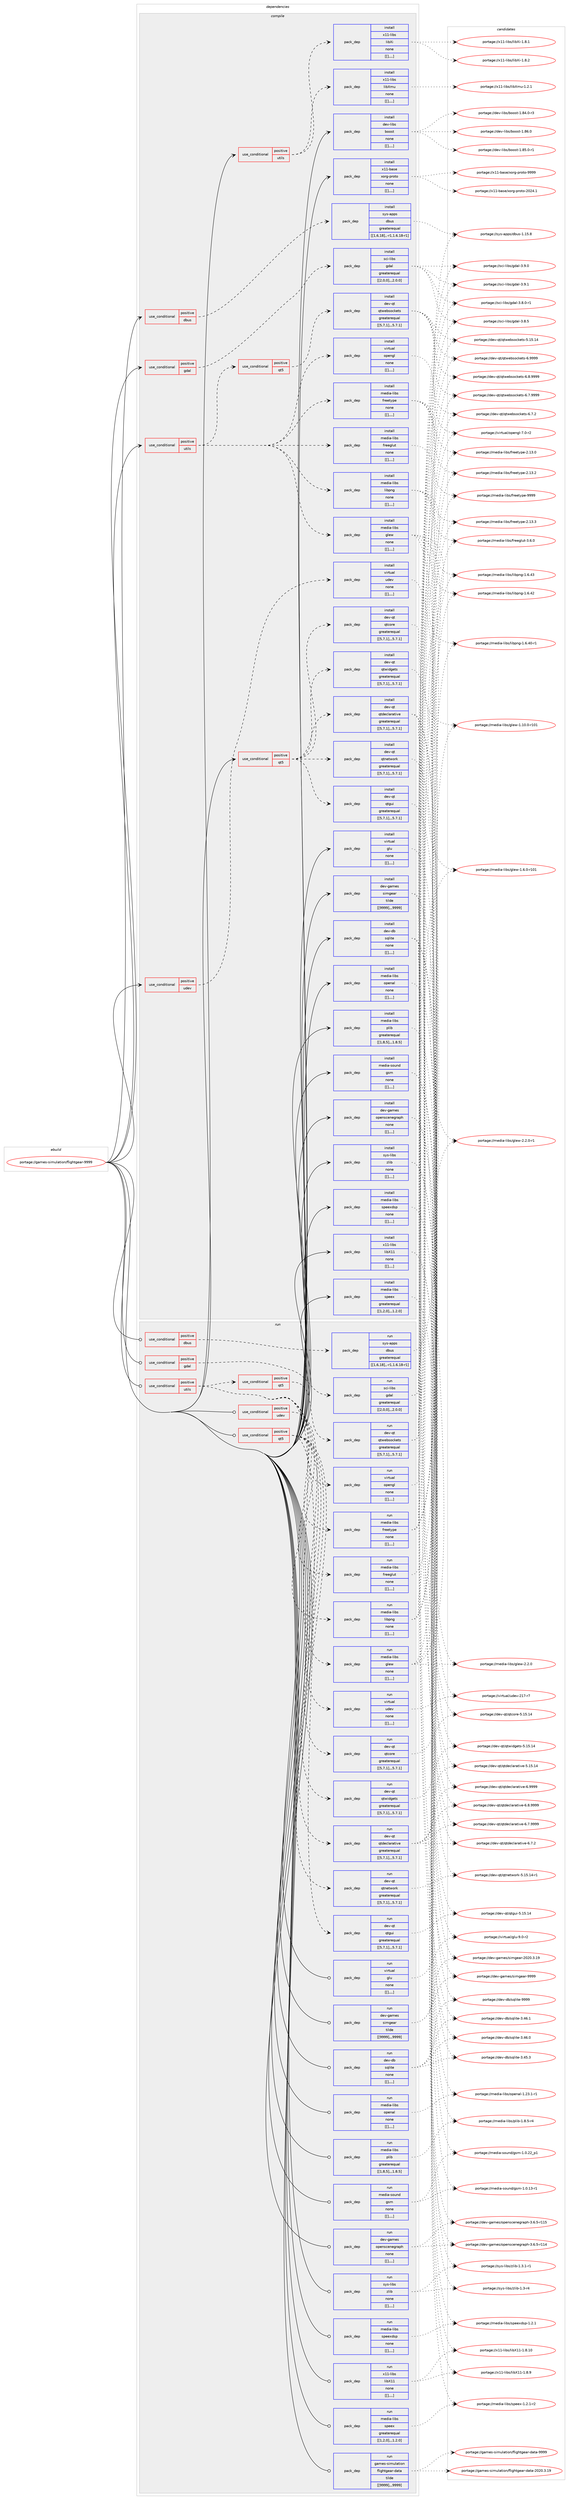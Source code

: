 digraph prolog {

# *************
# Graph options
# *************

newrank=true;
concentrate=true;
compound=true;
graph [rankdir=LR,fontname=Helvetica,fontsize=10,ranksep=1.5];#, ranksep=2.5, nodesep=0.2];
edge  [arrowhead=vee];
node  [fontname=Helvetica,fontsize=10];

# **********
# The ebuild
# **********

subgraph cluster_leftcol {
color=gray;
label=<<i>ebuild</i>>;
id [label="portage://games-simulation/flightgear-9999", color=red, width=4, href="../games-simulation/flightgear-9999.svg"];
}

# ****************
# The dependencies
# ****************

subgraph cluster_midcol {
color=gray;
label=<<i>dependencies</i>>;
subgraph cluster_compile {
fillcolor="#eeeeee";
style=filled;
label=<<i>compile</i>>;
subgraph cond66424 {
dependency237206 [label=<<TABLE BORDER="0" CELLBORDER="1" CELLSPACING="0" CELLPADDING="4"><TR><TD ROWSPAN="3" CELLPADDING="10">use_conditional</TD></TR><TR><TD>positive</TD></TR><TR><TD>dbus</TD></TR></TABLE>>, shape=none, color=red];
subgraph pack169279 {
dependency237207 [label=<<TABLE BORDER="0" CELLBORDER="1" CELLSPACING="0" CELLPADDING="4" WIDTH="220"><TR><TD ROWSPAN="6" CELLPADDING="30">pack_dep</TD></TR><TR><TD WIDTH="110">install</TD></TR><TR><TD>sys-apps</TD></TR><TR><TD>dbus</TD></TR><TR><TD>greaterequal</TD></TR><TR><TD>[[1,6,18],,-r1,1.6.18-r1]</TD></TR></TABLE>>, shape=none, color=blue];
}
dependency237206:e -> dependency237207:w [weight=20,style="dashed",arrowhead="vee"];
}
id:e -> dependency237206:w [weight=20,style="solid",arrowhead="vee"];
subgraph cond66425 {
dependency237208 [label=<<TABLE BORDER="0" CELLBORDER="1" CELLSPACING="0" CELLPADDING="4"><TR><TD ROWSPAN="3" CELLPADDING="10">use_conditional</TD></TR><TR><TD>positive</TD></TR><TR><TD>gdal</TD></TR></TABLE>>, shape=none, color=red];
subgraph pack169280 {
dependency237209 [label=<<TABLE BORDER="0" CELLBORDER="1" CELLSPACING="0" CELLPADDING="4" WIDTH="220"><TR><TD ROWSPAN="6" CELLPADDING="30">pack_dep</TD></TR><TR><TD WIDTH="110">install</TD></TR><TR><TD>sci-libs</TD></TR><TR><TD>gdal</TD></TR><TR><TD>greaterequal</TD></TR><TR><TD>[[2,0,0],,,2.0.0]</TD></TR></TABLE>>, shape=none, color=blue];
}
dependency237208:e -> dependency237209:w [weight=20,style="dashed",arrowhead="vee"];
}
id:e -> dependency237208:w [weight=20,style="solid",arrowhead="vee"];
subgraph cond66426 {
dependency237210 [label=<<TABLE BORDER="0" CELLBORDER="1" CELLSPACING="0" CELLPADDING="4"><TR><TD ROWSPAN="3" CELLPADDING="10">use_conditional</TD></TR><TR><TD>positive</TD></TR><TR><TD>qt5</TD></TR></TABLE>>, shape=none, color=red];
subgraph pack169281 {
dependency237211 [label=<<TABLE BORDER="0" CELLBORDER="1" CELLSPACING="0" CELLPADDING="4" WIDTH="220"><TR><TD ROWSPAN="6" CELLPADDING="30">pack_dep</TD></TR><TR><TD WIDTH="110">install</TD></TR><TR><TD>dev-qt</TD></TR><TR><TD>qtcore</TD></TR><TR><TD>greaterequal</TD></TR><TR><TD>[[5,7,1],,,5.7.1]</TD></TR></TABLE>>, shape=none, color=blue];
}
dependency237210:e -> dependency237211:w [weight=20,style="dashed",arrowhead="vee"];
subgraph pack169282 {
dependency237212 [label=<<TABLE BORDER="0" CELLBORDER="1" CELLSPACING="0" CELLPADDING="4" WIDTH="220"><TR><TD ROWSPAN="6" CELLPADDING="30">pack_dep</TD></TR><TR><TD WIDTH="110">install</TD></TR><TR><TD>dev-qt</TD></TR><TR><TD>qtdeclarative</TD></TR><TR><TD>greaterequal</TD></TR><TR><TD>[[5,7,1],,,5.7.1]</TD></TR></TABLE>>, shape=none, color=blue];
}
dependency237210:e -> dependency237212:w [weight=20,style="dashed",arrowhead="vee"];
subgraph pack169283 {
dependency237213 [label=<<TABLE BORDER="0" CELLBORDER="1" CELLSPACING="0" CELLPADDING="4" WIDTH="220"><TR><TD ROWSPAN="6" CELLPADDING="30">pack_dep</TD></TR><TR><TD WIDTH="110">install</TD></TR><TR><TD>dev-qt</TD></TR><TR><TD>qtgui</TD></TR><TR><TD>greaterequal</TD></TR><TR><TD>[[5,7,1],,,5.7.1]</TD></TR></TABLE>>, shape=none, color=blue];
}
dependency237210:e -> dependency237213:w [weight=20,style="dashed",arrowhead="vee"];
subgraph pack169284 {
dependency237214 [label=<<TABLE BORDER="0" CELLBORDER="1" CELLSPACING="0" CELLPADDING="4" WIDTH="220"><TR><TD ROWSPAN="6" CELLPADDING="30">pack_dep</TD></TR><TR><TD WIDTH="110">install</TD></TR><TR><TD>dev-qt</TD></TR><TR><TD>qtnetwork</TD></TR><TR><TD>greaterequal</TD></TR><TR><TD>[[5,7,1],,,5.7.1]</TD></TR></TABLE>>, shape=none, color=blue];
}
dependency237210:e -> dependency237214:w [weight=20,style="dashed",arrowhead="vee"];
subgraph pack169285 {
dependency237215 [label=<<TABLE BORDER="0" CELLBORDER="1" CELLSPACING="0" CELLPADDING="4" WIDTH="220"><TR><TD ROWSPAN="6" CELLPADDING="30">pack_dep</TD></TR><TR><TD WIDTH="110">install</TD></TR><TR><TD>dev-qt</TD></TR><TR><TD>qtwidgets</TD></TR><TR><TD>greaterequal</TD></TR><TR><TD>[[5,7,1],,,5.7.1]</TD></TR></TABLE>>, shape=none, color=blue];
}
dependency237210:e -> dependency237215:w [weight=20,style="dashed",arrowhead="vee"];
}
id:e -> dependency237210:w [weight=20,style="solid",arrowhead="vee"];
subgraph cond66427 {
dependency237216 [label=<<TABLE BORDER="0" CELLBORDER="1" CELLSPACING="0" CELLPADDING="4"><TR><TD ROWSPAN="3" CELLPADDING="10">use_conditional</TD></TR><TR><TD>positive</TD></TR><TR><TD>udev</TD></TR></TABLE>>, shape=none, color=red];
subgraph pack169286 {
dependency237217 [label=<<TABLE BORDER="0" CELLBORDER="1" CELLSPACING="0" CELLPADDING="4" WIDTH="220"><TR><TD ROWSPAN="6" CELLPADDING="30">pack_dep</TD></TR><TR><TD WIDTH="110">install</TD></TR><TR><TD>virtual</TD></TR><TR><TD>udev</TD></TR><TR><TD>none</TD></TR><TR><TD>[[],,,,]</TD></TR></TABLE>>, shape=none, color=blue];
}
dependency237216:e -> dependency237217:w [weight=20,style="dashed",arrowhead="vee"];
}
id:e -> dependency237216:w [weight=20,style="solid",arrowhead="vee"];
subgraph cond66428 {
dependency237218 [label=<<TABLE BORDER="0" CELLBORDER="1" CELLSPACING="0" CELLPADDING="4"><TR><TD ROWSPAN="3" CELLPADDING="10">use_conditional</TD></TR><TR><TD>positive</TD></TR><TR><TD>utils</TD></TR></TABLE>>, shape=none, color=red];
subgraph pack169287 {
dependency237219 [label=<<TABLE BORDER="0" CELLBORDER="1" CELLSPACING="0" CELLPADDING="4" WIDTH="220"><TR><TD ROWSPAN="6" CELLPADDING="30">pack_dep</TD></TR><TR><TD WIDTH="110">install</TD></TR><TR><TD>media-libs</TD></TR><TR><TD>freeglut</TD></TR><TR><TD>none</TD></TR><TR><TD>[[],,,,]</TD></TR></TABLE>>, shape=none, color=blue];
}
dependency237218:e -> dependency237219:w [weight=20,style="dashed",arrowhead="vee"];
subgraph pack169288 {
dependency237220 [label=<<TABLE BORDER="0" CELLBORDER="1" CELLSPACING="0" CELLPADDING="4" WIDTH="220"><TR><TD ROWSPAN="6" CELLPADDING="30">pack_dep</TD></TR><TR><TD WIDTH="110">install</TD></TR><TR><TD>media-libs</TD></TR><TR><TD>freetype</TD></TR><TR><TD>none</TD></TR><TR><TD>[[],,,,]</TD></TR></TABLE>>, shape=none, color=blue];
}
dependency237218:e -> dependency237220:w [weight=20,style="dashed",arrowhead="vee"];
subgraph pack169289 {
dependency237221 [label=<<TABLE BORDER="0" CELLBORDER="1" CELLSPACING="0" CELLPADDING="4" WIDTH="220"><TR><TD ROWSPAN="6" CELLPADDING="30">pack_dep</TD></TR><TR><TD WIDTH="110">install</TD></TR><TR><TD>media-libs</TD></TR><TR><TD>glew</TD></TR><TR><TD>none</TD></TR><TR><TD>[[],,,,]</TD></TR></TABLE>>, shape=none, color=blue];
}
dependency237218:e -> dependency237221:w [weight=20,style="dashed",arrowhead="vee"];
subgraph pack169290 {
dependency237222 [label=<<TABLE BORDER="0" CELLBORDER="1" CELLSPACING="0" CELLPADDING="4" WIDTH="220"><TR><TD ROWSPAN="6" CELLPADDING="30">pack_dep</TD></TR><TR><TD WIDTH="110">install</TD></TR><TR><TD>media-libs</TD></TR><TR><TD>libpng</TD></TR><TR><TD>none</TD></TR><TR><TD>[[],,,,]</TD></TR></TABLE>>, shape=none, color=blue];
}
dependency237218:e -> dependency237222:w [weight=20,style="dashed",arrowhead="vee"];
subgraph pack169291 {
dependency237223 [label=<<TABLE BORDER="0" CELLBORDER="1" CELLSPACING="0" CELLPADDING="4" WIDTH="220"><TR><TD ROWSPAN="6" CELLPADDING="30">pack_dep</TD></TR><TR><TD WIDTH="110">install</TD></TR><TR><TD>virtual</TD></TR><TR><TD>opengl</TD></TR><TR><TD>none</TD></TR><TR><TD>[[],,,,]</TD></TR></TABLE>>, shape=none, color=blue];
}
dependency237218:e -> dependency237223:w [weight=20,style="dashed",arrowhead="vee"];
subgraph cond66429 {
dependency237224 [label=<<TABLE BORDER="0" CELLBORDER="1" CELLSPACING="0" CELLPADDING="4"><TR><TD ROWSPAN="3" CELLPADDING="10">use_conditional</TD></TR><TR><TD>positive</TD></TR><TR><TD>qt5</TD></TR></TABLE>>, shape=none, color=red];
subgraph pack169292 {
dependency237225 [label=<<TABLE BORDER="0" CELLBORDER="1" CELLSPACING="0" CELLPADDING="4" WIDTH="220"><TR><TD ROWSPAN="6" CELLPADDING="30">pack_dep</TD></TR><TR><TD WIDTH="110">install</TD></TR><TR><TD>dev-qt</TD></TR><TR><TD>qtwebsockets</TD></TR><TR><TD>greaterequal</TD></TR><TR><TD>[[5,7,1],,,5.7.1]</TD></TR></TABLE>>, shape=none, color=blue];
}
dependency237224:e -> dependency237225:w [weight=20,style="dashed",arrowhead="vee"];
}
dependency237218:e -> dependency237224:w [weight=20,style="dashed",arrowhead="vee"];
}
id:e -> dependency237218:w [weight=20,style="solid",arrowhead="vee"];
subgraph cond66430 {
dependency237226 [label=<<TABLE BORDER="0" CELLBORDER="1" CELLSPACING="0" CELLPADDING="4"><TR><TD ROWSPAN="3" CELLPADDING="10">use_conditional</TD></TR><TR><TD>positive</TD></TR><TR><TD>utils</TD></TR></TABLE>>, shape=none, color=red];
subgraph pack169293 {
dependency237227 [label=<<TABLE BORDER="0" CELLBORDER="1" CELLSPACING="0" CELLPADDING="4" WIDTH="220"><TR><TD ROWSPAN="6" CELLPADDING="30">pack_dep</TD></TR><TR><TD WIDTH="110">install</TD></TR><TR><TD>x11-libs</TD></TR><TR><TD>libXi</TD></TR><TR><TD>none</TD></TR><TR><TD>[[],,,,]</TD></TR></TABLE>>, shape=none, color=blue];
}
dependency237226:e -> dependency237227:w [weight=20,style="dashed",arrowhead="vee"];
subgraph pack169294 {
dependency237228 [label=<<TABLE BORDER="0" CELLBORDER="1" CELLSPACING="0" CELLPADDING="4" WIDTH="220"><TR><TD ROWSPAN="6" CELLPADDING="30">pack_dep</TD></TR><TR><TD WIDTH="110">install</TD></TR><TR><TD>x11-libs</TD></TR><TR><TD>libXmu</TD></TR><TR><TD>none</TD></TR><TR><TD>[[],,,,]</TD></TR></TABLE>>, shape=none, color=blue];
}
dependency237226:e -> dependency237228:w [weight=20,style="dashed",arrowhead="vee"];
}
id:e -> dependency237226:w [weight=20,style="solid",arrowhead="vee"];
subgraph pack169295 {
dependency237229 [label=<<TABLE BORDER="0" CELLBORDER="1" CELLSPACING="0" CELLPADDING="4" WIDTH="220"><TR><TD ROWSPAN="6" CELLPADDING="30">pack_dep</TD></TR><TR><TD WIDTH="110">install</TD></TR><TR><TD>dev-db</TD></TR><TR><TD>sqlite</TD></TR><TR><TD>none</TD></TR><TR><TD>[[],,,,]</TD></TR></TABLE>>, shape=none, color=blue];
}
id:e -> dependency237229:w [weight=20,style="solid",arrowhead="vee"];
subgraph pack169296 {
dependency237230 [label=<<TABLE BORDER="0" CELLBORDER="1" CELLSPACING="0" CELLPADDING="4" WIDTH="220"><TR><TD ROWSPAN="6" CELLPADDING="30">pack_dep</TD></TR><TR><TD WIDTH="110">install</TD></TR><TR><TD>dev-games</TD></TR><TR><TD>openscenegraph</TD></TR><TR><TD>none</TD></TR><TR><TD>[[],,,,]</TD></TR></TABLE>>, shape=none, color=blue];
}
id:e -> dependency237230:w [weight=20,style="solid",arrowhead="vee"];
subgraph pack169297 {
dependency237231 [label=<<TABLE BORDER="0" CELLBORDER="1" CELLSPACING="0" CELLPADDING="4" WIDTH="220"><TR><TD ROWSPAN="6" CELLPADDING="30">pack_dep</TD></TR><TR><TD WIDTH="110">install</TD></TR><TR><TD>dev-games</TD></TR><TR><TD>simgear</TD></TR><TR><TD>tilde</TD></TR><TR><TD>[[9999],,,9999]</TD></TR></TABLE>>, shape=none, color=blue];
}
id:e -> dependency237231:w [weight=20,style="solid",arrowhead="vee"];
subgraph pack169298 {
dependency237232 [label=<<TABLE BORDER="0" CELLBORDER="1" CELLSPACING="0" CELLPADDING="4" WIDTH="220"><TR><TD ROWSPAN="6" CELLPADDING="30">pack_dep</TD></TR><TR><TD WIDTH="110">install</TD></TR><TR><TD>dev-libs</TD></TR><TR><TD>boost</TD></TR><TR><TD>none</TD></TR><TR><TD>[[],,,,]</TD></TR></TABLE>>, shape=none, color=blue];
}
id:e -> dependency237232:w [weight=20,style="solid",arrowhead="vee"];
subgraph pack169299 {
dependency237233 [label=<<TABLE BORDER="0" CELLBORDER="1" CELLSPACING="0" CELLPADDING="4" WIDTH="220"><TR><TD ROWSPAN="6" CELLPADDING="30">pack_dep</TD></TR><TR><TD WIDTH="110">install</TD></TR><TR><TD>media-libs</TD></TR><TR><TD>openal</TD></TR><TR><TD>none</TD></TR><TR><TD>[[],,,,]</TD></TR></TABLE>>, shape=none, color=blue];
}
id:e -> dependency237233:w [weight=20,style="solid",arrowhead="vee"];
subgraph pack169300 {
dependency237234 [label=<<TABLE BORDER="0" CELLBORDER="1" CELLSPACING="0" CELLPADDING="4" WIDTH="220"><TR><TD ROWSPAN="6" CELLPADDING="30">pack_dep</TD></TR><TR><TD WIDTH="110">install</TD></TR><TR><TD>media-libs</TD></TR><TR><TD>plib</TD></TR><TR><TD>greaterequal</TD></TR><TR><TD>[[1,8,5],,,1.8.5]</TD></TR></TABLE>>, shape=none, color=blue];
}
id:e -> dependency237234:w [weight=20,style="solid",arrowhead="vee"];
subgraph pack169301 {
dependency237235 [label=<<TABLE BORDER="0" CELLBORDER="1" CELLSPACING="0" CELLPADDING="4" WIDTH="220"><TR><TD ROWSPAN="6" CELLPADDING="30">pack_dep</TD></TR><TR><TD WIDTH="110">install</TD></TR><TR><TD>media-libs</TD></TR><TR><TD>speex</TD></TR><TR><TD>greaterequal</TD></TR><TR><TD>[[1,2,0],,,1.2.0]</TD></TR></TABLE>>, shape=none, color=blue];
}
id:e -> dependency237235:w [weight=20,style="solid",arrowhead="vee"];
subgraph pack169302 {
dependency237236 [label=<<TABLE BORDER="0" CELLBORDER="1" CELLSPACING="0" CELLPADDING="4" WIDTH="220"><TR><TD ROWSPAN="6" CELLPADDING="30">pack_dep</TD></TR><TR><TD WIDTH="110">install</TD></TR><TR><TD>media-libs</TD></TR><TR><TD>speexdsp</TD></TR><TR><TD>none</TD></TR><TR><TD>[[],,,,]</TD></TR></TABLE>>, shape=none, color=blue];
}
id:e -> dependency237236:w [weight=20,style="solid",arrowhead="vee"];
subgraph pack169303 {
dependency237237 [label=<<TABLE BORDER="0" CELLBORDER="1" CELLSPACING="0" CELLPADDING="4" WIDTH="220"><TR><TD ROWSPAN="6" CELLPADDING="30">pack_dep</TD></TR><TR><TD WIDTH="110">install</TD></TR><TR><TD>media-sound</TD></TR><TR><TD>gsm</TD></TR><TR><TD>none</TD></TR><TR><TD>[[],,,,]</TD></TR></TABLE>>, shape=none, color=blue];
}
id:e -> dependency237237:w [weight=20,style="solid",arrowhead="vee"];
subgraph pack169304 {
dependency237238 [label=<<TABLE BORDER="0" CELLBORDER="1" CELLSPACING="0" CELLPADDING="4" WIDTH="220"><TR><TD ROWSPAN="6" CELLPADDING="30">pack_dep</TD></TR><TR><TD WIDTH="110">install</TD></TR><TR><TD>sys-libs</TD></TR><TR><TD>zlib</TD></TR><TR><TD>none</TD></TR><TR><TD>[[],,,,]</TD></TR></TABLE>>, shape=none, color=blue];
}
id:e -> dependency237238:w [weight=20,style="solid",arrowhead="vee"];
subgraph pack169305 {
dependency237239 [label=<<TABLE BORDER="0" CELLBORDER="1" CELLSPACING="0" CELLPADDING="4" WIDTH="220"><TR><TD ROWSPAN="6" CELLPADDING="30">pack_dep</TD></TR><TR><TD WIDTH="110">install</TD></TR><TR><TD>virtual</TD></TR><TR><TD>glu</TD></TR><TR><TD>none</TD></TR><TR><TD>[[],,,,]</TD></TR></TABLE>>, shape=none, color=blue];
}
id:e -> dependency237239:w [weight=20,style="solid",arrowhead="vee"];
subgraph pack169306 {
dependency237240 [label=<<TABLE BORDER="0" CELLBORDER="1" CELLSPACING="0" CELLPADDING="4" WIDTH="220"><TR><TD ROWSPAN="6" CELLPADDING="30">pack_dep</TD></TR><TR><TD WIDTH="110">install</TD></TR><TR><TD>x11-base</TD></TR><TR><TD>xorg-proto</TD></TR><TR><TD>none</TD></TR><TR><TD>[[],,,,]</TD></TR></TABLE>>, shape=none, color=blue];
}
id:e -> dependency237240:w [weight=20,style="solid",arrowhead="vee"];
subgraph pack169307 {
dependency237241 [label=<<TABLE BORDER="0" CELLBORDER="1" CELLSPACING="0" CELLPADDING="4" WIDTH="220"><TR><TD ROWSPAN="6" CELLPADDING="30">pack_dep</TD></TR><TR><TD WIDTH="110">install</TD></TR><TR><TD>x11-libs</TD></TR><TR><TD>libX11</TD></TR><TR><TD>none</TD></TR><TR><TD>[[],,,,]</TD></TR></TABLE>>, shape=none, color=blue];
}
id:e -> dependency237241:w [weight=20,style="solid",arrowhead="vee"];
}
subgraph cluster_compileandrun {
fillcolor="#eeeeee";
style=filled;
label=<<i>compile and run</i>>;
}
subgraph cluster_run {
fillcolor="#eeeeee";
style=filled;
label=<<i>run</i>>;
subgraph cond66431 {
dependency237242 [label=<<TABLE BORDER="0" CELLBORDER="1" CELLSPACING="0" CELLPADDING="4"><TR><TD ROWSPAN="3" CELLPADDING="10">use_conditional</TD></TR><TR><TD>positive</TD></TR><TR><TD>dbus</TD></TR></TABLE>>, shape=none, color=red];
subgraph pack169308 {
dependency237243 [label=<<TABLE BORDER="0" CELLBORDER="1" CELLSPACING="0" CELLPADDING="4" WIDTH="220"><TR><TD ROWSPAN="6" CELLPADDING="30">pack_dep</TD></TR><TR><TD WIDTH="110">run</TD></TR><TR><TD>sys-apps</TD></TR><TR><TD>dbus</TD></TR><TR><TD>greaterequal</TD></TR><TR><TD>[[1,6,18],,-r1,1.6.18-r1]</TD></TR></TABLE>>, shape=none, color=blue];
}
dependency237242:e -> dependency237243:w [weight=20,style="dashed",arrowhead="vee"];
}
id:e -> dependency237242:w [weight=20,style="solid",arrowhead="odot"];
subgraph cond66432 {
dependency237244 [label=<<TABLE BORDER="0" CELLBORDER="1" CELLSPACING="0" CELLPADDING="4"><TR><TD ROWSPAN="3" CELLPADDING="10">use_conditional</TD></TR><TR><TD>positive</TD></TR><TR><TD>gdal</TD></TR></TABLE>>, shape=none, color=red];
subgraph pack169309 {
dependency237245 [label=<<TABLE BORDER="0" CELLBORDER="1" CELLSPACING="0" CELLPADDING="4" WIDTH="220"><TR><TD ROWSPAN="6" CELLPADDING="30">pack_dep</TD></TR><TR><TD WIDTH="110">run</TD></TR><TR><TD>sci-libs</TD></TR><TR><TD>gdal</TD></TR><TR><TD>greaterequal</TD></TR><TR><TD>[[2,0,0],,,2.0.0]</TD></TR></TABLE>>, shape=none, color=blue];
}
dependency237244:e -> dependency237245:w [weight=20,style="dashed",arrowhead="vee"];
}
id:e -> dependency237244:w [weight=20,style="solid",arrowhead="odot"];
subgraph cond66433 {
dependency237246 [label=<<TABLE BORDER="0" CELLBORDER="1" CELLSPACING="0" CELLPADDING="4"><TR><TD ROWSPAN="3" CELLPADDING="10">use_conditional</TD></TR><TR><TD>positive</TD></TR><TR><TD>qt5</TD></TR></TABLE>>, shape=none, color=red];
subgraph pack169310 {
dependency237247 [label=<<TABLE BORDER="0" CELLBORDER="1" CELLSPACING="0" CELLPADDING="4" WIDTH="220"><TR><TD ROWSPAN="6" CELLPADDING="30">pack_dep</TD></TR><TR><TD WIDTH="110">run</TD></TR><TR><TD>dev-qt</TD></TR><TR><TD>qtcore</TD></TR><TR><TD>greaterequal</TD></TR><TR><TD>[[5,7,1],,,5.7.1]</TD></TR></TABLE>>, shape=none, color=blue];
}
dependency237246:e -> dependency237247:w [weight=20,style="dashed",arrowhead="vee"];
subgraph pack169311 {
dependency237248 [label=<<TABLE BORDER="0" CELLBORDER="1" CELLSPACING="0" CELLPADDING="4" WIDTH="220"><TR><TD ROWSPAN="6" CELLPADDING="30">pack_dep</TD></TR><TR><TD WIDTH="110">run</TD></TR><TR><TD>dev-qt</TD></TR><TR><TD>qtdeclarative</TD></TR><TR><TD>greaterequal</TD></TR><TR><TD>[[5,7,1],,,5.7.1]</TD></TR></TABLE>>, shape=none, color=blue];
}
dependency237246:e -> dependency237248:w [weight=20,style="dashed",arrowhead="vee"];
subgraph pack169312 {
dependency237249 [label=<<TABLE BORDER="0" CELLBORDER="1" CELLSPACING="0" CELLPADDING="4" WIDTH="220"><TR><TD ROWSPAN="6" CELLPADDING="30">pack_dep</TD></TR><TR><TD WIDTH="110">run</TD></TR><TR><TD>dev-qt</TD></TR><TR><TD>qtgui</TD></TR><TR><TD>greaterequal</TD></TR><TR><TD>[[5,7,1],,,5.7.1]</TD></TR></TABLE>>, shape=none, color=blue];
}
dependency237246:e -> dependency237249:w [weight=20,style="dashed",arrowhead="vee"];
subgraph pack169313 {
dependency237250 [label=<<TABLE BORDER="0" CELLBORDER="1" CELLSPACING="0" CELLPADDING="4" WIDTH="220"><TR><TD ROWSPAN="6" CELLPADDING="30">pack_dep</TD></TR><TR><TD WIDTH="110">run</TD></TR><TR><TD>dev-qt</TD></TR><TR><TD>qtnetwork</TD></TR><TR><TD>greaterequal</TD></TR><TR><TD>[[5,7,1],,,5.7.1]</TD></TR></TABLE>>, shape=none, color=blue];
}
dependency237246:e -> dependency237250:w [weight=20,style="dashed",arrowhead="vee"];
subgraph pack169314 {
dependency237251 [label=<<TABLE BORDER="0" CELLBORDER="1" CELLSPACING="0" CELLPADDING="4" WIDTH="220"><TR><TD ROWSPAN="6" CELLPADDING="30">pack_dep</TD></TR><TR><TD WIDTH="110">run</TD></TR><TR><TD>dev-qt</TD></TR><TR><TD>qtwidgets</TD></TR><TR><TD>greaterequal</TD></TR><TR><TD>[[5,7,1],,,5.7.1]</TD></TR></TABLE>>, shape=none, color=blue];
}
dependency237246:e -> dependency237251:w [weight=20,style="dashed",arrowhead="vee"];
}
id:e -> dependency237246:w [weight=20,style="solid",arrowhead="odot"];
subgraph cond66434 {
dependency237252 [label=<<TABLE BORDER="0" CELLBORDER="1" CELLSPACING="0" CELLPADDING="4"><TR><TD ROWSPAN="3" CELLPADDING="10">use_conditional</TD></TR><TR><TD>positive</TD></TR><TR><TD>udev</TD></TR></TABLE>>, shape=none, color=red];
subgraph pack169315 {
dependency237253 [label=<<TABLE BORDER="0" CELLBORDER="1" CELLSPACING="0" CELLPADDING="4" WIDTH="220"><TR><TD ROWSPAN="6" CELLPADDING="30">pack_dep</TD></TR><TR><TD WIDTH="110">run</TD></TR><TR><TD>virtual</TD></TR><TR><TD>udev</TD></TR><TR><TD>none</TD></TR><TR><TD>[[],,,,]</TD></TR></TABLE>>, shape=none, color=blue];
}
dependency237252:e -> dependency237253:w [weight=20,style="dashed",arrowhead="vee"];
}
id:e -> dependency237252:w [weight=20,style="solid",arrowhead="odot"];
subgraph cond66435 {
dependency237254 [label=<<TABLE BORDER="0" CELLBORDER="1" CELLSPACING="0" CELLPADDING="4"><TR><TD ROWSPAN="3" CELLPADDING="10">use_conditional</TD></TR><TR><TD>positive</TD></TR><TR><TD>utils</TD></TR></TABLE>>, shape=none, color=red];
subgraph pack169316 {
dependency237255 [label=<<TABLE BORDER="0" CELLBORDER="1" CELLSPACING="0" CELLPADDING="4" WIDTH="220"><TR><TD ROWSPAN="6" CELLPADDING="30">pack_dep</TD></TR><TR><TD WIDTH="110">run</TD></TR><TR><TD>media-libs</TD></TR><TR><TD>freeglut</TD></TR><TR><TD>none</TD></TR><TR><TD>[[],,,,]</TD></TR></TABLE>>, shape=none, color=blue];
}
dependency237254:e -> dependency237255:w [weight=20,style="dashed",arrowhead="vee"];
subgraph pack169317 {
dependency237256 [label=<<TABLE BORDER="0" CELLBORDER="1" CELLSPACING="0" CELLPADDING="4" WIDTH="220"><TR><TD ROWSPAN="6" CELLPADDING="30">pack_dep</TD></TR><TR><TD WIDTH="110">run</TD></TR><TR><TD>media-libs</TD></TR><TR><TD>freetype</TD></TR><TR><TD>none</TD></TR><TR><TD>[[],,,,]</TD></TR></TABLE>>, shape=none, color=blue];
}
dependency237254:e -> dependency237256:w [weight=20,style="dashed",arrowhead="vee"];
subgraph pack169318 {
dependency237257 [label=<<TABLE BORDER="0" CELLBORDER="1" CELLSPACING="0" CELLPADDING="4" WIDTH="220"><TR><TD ROWSPAN="6" CELLPADDING="30">pack_dep</TD></TR><TR><TD WIDTH="110">run</TD></TR><TR><TD>media-libs</TD></TR><TR><TD>glew</TD></TR><TR><TD>none</TD></TR><TR><TD>[[],,,,]</TD></TR></TABLE>>, shape=none, color=blue];
}
dependency237254:e -> dependency237257:w [weight=20,style="dashed",arrowhead="vee"];
subgraph pack169319 {
dependency237258 [label=<<TABLE BORDER="0" CELLBORDER="1" CELLSPACING="0" CELLPADDING="4" WIDTH="220"><TR><TD ROWSPAN="6" CELLPADDING="30">pack_dep</TD></TR><TR><TD WIDTH="110">run</TD></TR><TR><TD>media-libs</TD></TR><TR><TD>libpng</TD></TR><TR><TD>none</TD></TR><TR><TD>[[],,,,]</TD></TR></TABLE>>, shape=none, color=blue];
}
dependency237254:e -> dependency237258:w [weight=20,style="dashed",arrowhead="vee"];
subgraph pack169320 {
dependency237259 [label=<<TABLE BORDER="0" CELLBORDER="1" CELLSPACING="0" CELLPADDING="4" WIDTH="220"><TR><TD ROWSPAN="6" CELLPADDING="30">pack_dep</TD></TR><TR><TD WIDTH="110">run</TD></TR><TR><TD>virtual</TD></TR><TR><TD>opengl</TD></TR><TR><TD>none</TD></TR><TR><TD>[[],,,,]</TD></TR></TABLE>>, shape=none, color=blue];
}
dependency237254:e -> dependency237259:w [weight=20,style="dashed",arrowhead="vee"];
subgraph cond66436 {
dependency237260 [label=<<TABLE BORDER="0" CELLBORDER="1" CELLSPACING="0" CELLPADDING="4"><TR><TD ROWSPAN="3" CELLPADDING="10">use_conditional</TD></TR><TR><TD>positive</TD></TR><TR><TD>qt5</TD></TR></TABLE>>, shape=none, color=red];
subgraph pack169321 {
dependency237261 [label=<<TABLE BORDER="0" CELLBORDER="1" CELLSPACING="0" CELLPADDING="4" WIDTH="220"><TR><TD ROWSPAN="6" CELLPADDING="30">pack_dep</TD></TR><TR><TD WIDTH="110">run</TD></TR><TR><TD>dev-qt</TD></TR><TR><TD>qtwebsockets</TD></TR><TR><TD>greaterequal</TD></TR><TR><TD>[[5,7,1],,,5.7.1]</TD></TR></TABLE>>, shape=none, color=blue];
}
dependency237260:e -> dependency237261:w [weight=20,style="dashed",arrowhead="vee"];
}
dependency237254:e -> dependency237260:w [weight=20,style="dashed",arrowhead="vee"];
}
id:e -> dependency237254:w [weight=20,style="solid",arrowhead="odot"];
subgraph pack169322 {
dependency237262 [label=<<TABLE BORDER="0" CELLBORDER="1" CELLSPACING="0" CELLPADDING="4" WIDTH="220"><TR><TD ROWSPAN="6" CELLPADDING="30">pack_dep</TD></TR><TR><TD WIDTH="110">run</TD></TR><TR><TD>dev-db</TD></TR><TR><TD>sqlite</TD></TR><TR><TD>none</TD></TR><TR><TD>[[],,,,]</TD></TR></TABLE>>, shape=none, color=blue];
}
id:e -> dependency237262:w [weight=20,style="solid",arrowhead="odot"];
subgraph pack169323 {
dependency237263 [label=<<TABLE BORDER="0" CELLBORDER="1" CELLSPACING="0" CELLPADDING="4" WIDTH="220"><TR><TD ROWSPAN="6" CELLPADDING="30">pack_dep</TD></TR><TR><TD WIDTH="110">run</TD></TR><TR><TD>dev-games</TD></TR><TR><TD>openscenegraph</TD></TR><TR><TD>none</TD></TR><TR><TD>[[],,,,]</TD></TR></TABLE>>, shape=none, color=blue];
}
id:e -> dependency237263:w [weight=20,style="solid",arrowhead="odot"];
subgraph pack169324 {
dependency237264 [label=<<TABLE BORDER="0" CELLBORDER="1" CELLSPACING="0" CELLPADDING="4" WIDTH="220"><TR><TD ROWSPAN="6" CELLPADDING="30">pack_dep</TD></TR><TR><TD WIDTH="110">run</TD></TR><TR><TD>dev-games</TD></TR><TR><TD>simgear</TD></TR><TR><TD>tilde</TD></TR><TR><TD>[[9999],,,9999]</TD></TR></TABLE>>, shape=none, color=blue];
}
id:e -> dependency237264:w [weight=20,style="solid",arrowhead="odot"];
subgraph pack169325 {
dependency237265 [label=<<TABLE BORDER="0" CELLBORDER="1" CELLSPACING="0" CELLPADDING="4" WIDTH="220"><TR><TD ROWSPAN="6" CELLPADDING="30">pack_dep</TD></TR><TR><TD WIDTH="110">run</TD></TR><TR><TD>games-simulation</TD></TR><TR><TD>flightgear-data</TD></TR><TR><TD>tilde</TD></TR><TR><TD>[[9999],,,9999]</TD></TR></TABLE>>, shape=none, color=blue];
}
id:e -> dependency237265:w [weight=20,style="solid",arrowhead="odot"];
subgraph pack169326 {
dependency237266 [label=<<TABLE BORDER="0" CELLBORDER="1" CELLSPACING="0" CELLPADDING="4" WIDTH="220"><TR><TD ROWSPAN="6" CELLPADDING="30">pack_dep</TD></TR><TR><TD WIDTH="110">run</TD></TR><TR><TD>media-libs</TD></TR><TR><TD>openal</TD></TR><TR><TD>none</TD></TR><TR><TD>[[],,,,]</TD></TR></TABLE>>, shape=none, color=blue];
}
id:e -> dependency237266:w [weight=20,style="solid",arrowhead="odot"];
subgraph pack169327 {
dependency237267 [label=<<TABLE BORDER="0" CELLBORDER="1" CELLSPACING="0" CELLPADDING="4" WIDTH="220"><TR><TD ROWSPAN="6" CELLPADDING="30">pack_dep</TD></TR><TR><TD WIDTH="110">run</TD></TR><TR><TD>media-libs</TD></TR><TR><TD>plib</TD></TR><TR><TD>greaterequal</TD></TR><TR><TD>[[1,8,5],,,1.8.5]</TD></TR></TABLE>>, shape=none, color=blue];
}
id:e -> dependency237267:w [weight=20,style="solid",arrowhead="odot"];
subgraph pack169328 {
dependency237268 [label=<<TABLE BORDER="0" CELLBORDER="1" CELLSPACING="0" CELLPADDING="4" WIDTH="220"><TR><TD ROWSPAN="6" CELLPADDING="30">pack_dep</TD></TR><TR><TD WIDTH="110">run</TD></TR><TR><TD>media-libs</TD></TR><TR><TD>speex</TD></TR><TR><TD>greaterequal</TD></TR><TR><TD>[[1,2,0],,,1.2.0]</TD></TR></TABLE>>, shape=none, color=blue];
}
id:e -> dependency237268:w [weight=20,style="solid",arrowhead="odot"];
subgraph pack169329 {
dependency237269 [label=<<TABLE BORDER="0" CELLBORDER="1" CELLSPACING="0" CELLPADDING="4" WIDTH="220"><TR><TD ROWSPAN="6" CELLPADDING="30">pack_dep</TD></TR><TR><TD WIDTH="110">run</TD></TR><TR><TD>media-libs</TD></TR><TR><TD>speexdsp</TD></TR><TR><TD>none</TD></TR><TR><TD>[[],,,,]</TD></TR></TABLE>>, shape=none, color=blue];
}
id:e -> dependency237269:w [weight=20,style="solid",arrowhead="odot"];
subgraph pack169330 {
dependency237270 [label=<<TABLE BORDER="0" CELLBORDER="1" CELLSPACING="0" CELLPADDING="4" WIDTH="220"><TR><TD ROWSPAN="6" CELLPADDING="30">pack_dep</TD></TR><TR><TD WIDTH="110">run</TD></TR><TR><TD>media-sound</TD></TR><TR><TD>gsm</TD></TR><TR><TD>none</TD></TR><TR><TD>[[],,,,]</TD></TR></TABLE>>, shape=none, color=blue];
}
id:e -> dependency237270:w [weight=20,style="solid",arrowhead="odot"];
subgraph pack169331 {
dependency237271 [label=<<TABLE BORDER="0" CELLBORDER="1" CELLSPACING="0" CELLPADDING="4" WIDTH="220"><TR><TD ROWSPAN="6" CELLPADDING="30">pack_dep</TD></TR><TR><TD WIDTH="110">run</TD></TR><TR><TD>sys-libs</TD></TR><TR><TD>zlib</TD></TR><TR><TD>none</TD></TR><TR><TD>[[],,,,]</TD></TR></TABLE>>, shape=none, color=blue];
}
id:e -> dependency237271:w [weight=20,style="solid",arrowhead="odot"];
subgraph pack169332 {
dependency237272 [label=<<TABLE BORDER="0" CELLBORDER="1" CELLSPACING="0" CELLPADDING="4" WIDTH="220"><TR><TD ROWSPAN="6" CELLPADDING="30">pack_dep</TD></TR><TR><TD WIDTH="110">run</TD></TR><TR><TD>virtual</TD></TR><TR><TD>glu</TD></TR><TR><TD>none</TD></TR><TR><TD>[[],,,,]</TD></TR></TABLE>>, shape=none, color=blue];
}
id:e -> dependency237272:w [weight=20,style="solid",arrowhead="odot"];
subgraph pack169333 {
dependency237273 [label=<<TABLE BORDER="0" CELLBORDER="1" CELLSPACING="0" CELLPADDING="4" WIDTH="220"><TR><TD ROWSPAN="6" CELLPADDING="30">pack_dep</TD></TR><TR><TD WIDTH="110">run</TD></TR><TR><TD>x11-libs</TD></TR><TR><TD>libX11</TD></TR><TR><TD>none</TD></TR><TR><TD>[[],,,,]</TD></TR></TABLE>>, shape=none, color=blue];
}
id:e -> dependency237273:w [weight=20,style="solid",arrowhead="odot"];
}
}

# **************
# The candidates
# **************

subgraph cluster_choices {
rank=same;
color=gray;
label=<<i>candidates</i>>;

subgraph choice169279 {
color=black;
nodesep=1;
choice1151211154597112112115471009811711545494649534656 [label="portage://sys-apps/dbus-1.15.8", color=red, width=4,href="../sys-apps/dbus-1.15.8.svg"];
dependency237207:e -> choice1151211154597112112115471009811711545494649534656:w [style=dotted,weight="100"];
}
subgraph choice169280 {
color=black;
nodesep=1;
choice1159910545108105981154710310097108455146574649 [label="portage://sci-libs/gdal-3.9.1", color=red, width=4,href="../sci-libs/gdal-3.9.1.svg"];
choice1159910545108105981154710310097108455146574648 [label="portage://sci-libs/gdal-3.9.0", color=red, width=4,href="../sci-libs/gdal-3.9.0.svg"];
choice1159910545108105981154710310097108455146564653 [label="portage://sci-libs/gdal-3.8.5", color=red, width=4,href="../sci-libs/gdal-3.8.5.svg"];
choice11599105451081059811547103100971084551465646484511449 [label="portage://sci-libs/gdal-3.8.0-r1", color=red, width=4,href="../sci-libs/gdal-3.8.0-r1.svg"];
dependency237209:e -> choice1159910545108105981154710310097108455146574649:w [style=dotted,weight="100"];
dependency237209:e -> choice1159910545108105981154710310097108455146574648:w [style=dotted,weight="100"];
dependency237209:e -> choice1159910545108105981154710310097108455146564653:w [style=dotted,weight="100"];
dependency237209:e -> choice11599105451081059811547103100971084551465646484511449:w [style=dotted,weight="100"];
}
subgraph choice169281 {
color=black;
nodesep=1;
choice1001011184511311647113116991111141014553464953464952 [label="portage://dev-qt/qtcore-5.15.14", color=red, width=4,href="../dev-qt/qtcore-5.15.14.svg"];
dependency237211:e -> choice1001011184511311647113116991111141014553464953464952:w [style=dotted,weight="100"];
}
subgraph choice169282 {
color=black;
nodesep=1;
choice100101118451131164711311610010199108971149711610511810145544657575757 [label="portage://dev-qt/qtdeclarative-6.9999", color=red, width=4,href="../dev-qt/qtdeclarative-6.9999.svg"];
choice1001011184511311647113116100101991089711497116105118101455446564657575757 [label="portage://dev-qt/qtdeclarative-6.8.9999", color=red, width=4,href="../dev-qt/qtdeclarative-6.8.9999.svg"];
choice1001011184511311647113116100101991089711497116105118101455446554657575757 [label="portage://dev-qt/qtdeclarative-6.7.9999", color=red, width=4,href="../dev-qt/qtdeclarative-6.7.9999.svg"];
choice1001011184511311647113116100101991089711497116105118101455446554650 [label="portage://dev-qt/qtdeclarative-6.7.2", color=red, width=4,href="../dev-qt/qtdeclarative-6.7.2.svg"];
choice10010111845113116471131161001019910897114971161051181014553464953464952 [label="portage://dev-qt/qtdeclarative-5.15.14", color=red, width=4,href="../dev-qt/qtdeclarative-5.15.14.svg"];
dependency237212:e -> choice100101118451131164711311610010199108971149711610511810145544657575757:w [style=dotted,weight="100"];
dependency237212:e -> choice1001011184511311647113116100101991089711497116105118101455446564657575757:w [style=dotted,weight="100"];
dependency237212:e -> choice1001011184511311647113116100101991089711497116105118101455446554657575757:w [style=dotted,weight="100"];
dependency237212:e -> choice1001011184511311647113116100101991089711497116105118101455446554650:w [style=dotted,weight="100"];
dependency237212:e -> choice10010111845113116471131161001019910897114971161051181014553464953464952:w [style=dotted,weight="100"];
}
subgraph choice169283 {
color=black;
nodesep=1;
choice10010111845113116471131161031171054553464953464952 [label="portage://dev-qt/qtgui-5.15.14", color=red, width=4,href="../dev-qt/qtgui-5.15.14.svg"];
dependency237213:e -> choice10010111845113116471131161031171054553464953464952:w [style=dotted,weight="100"];
}
subgraph choice169284 {
color=black;
nodesep=1;
choice100101118451131164711311611010111611911111410745534649534649524511449 [label="portage://dev-qt/qtnetwork-5.15.14-r1", color=red, width=4,href="../dev-qt/qtnetwork-5.15.14-r1.svg"];
dependency237214:e -> choice100101118451131164711311611010111611911111410745534649534649524511449:w [style=dotted,weight="100"];
}
subgraph choice169285 {
color=black;
nodesep=1;
choice10010111845113116471131161191051001031011161154553464953464952 [label="portage://dev-qt/qtwidgets-5.15.14", color=red, width=4,href="../dev-qt/qtwidgets-5.15.14.svg"];
dependency237215:e -> choice10010111845113116471131161191051001031011161154553464953464952:w [style=dotted,weight="100"];
}
subgraph choice169286 {
color=black;
nodesep=1;
choice1181051141161179710847117100101118455049554511455 [label="portage://virtual/udev-217-r7", color=red, width=4,href="../virtual/udev-217-r7.svg"];
dependency237217:e -> choice1181051141161179710847117100101118455049554511455:w [style=dotted,weight="100"];
}
subgraph choice169287 {
color=black;
nodesep=1;
choice10910110010597451081059811547102114101101103108117116455146544648 [label="portage://media-libs/freeglut-3.6.0", color=red, width=4,href="../media-libs/freeglut-3.6.0.svg"];
dependency237219:e -> choice10910110010597451081059811547102114101101103108117116455146544648:w [style=dotted,weight="100"];
}
subgraph choice169288 {
color=black;
nodesep=1;
choice109101100105974510810598115471021141011011161211121014557575757 [label="portage://media-libs/freetype-9999", color=red, width=4,href="../media-libs/freetype-9999.svg"];
choice1091011001059745108105981154710211410110111612111210145504649514651 [label="portage://media-libs/freetype-2.13.3", color=red, width=4,href="../media-libs/freetype-2.13.3.svg"];
choice1091011001059745108105981154710211410110111612111210145504649514650 [label="portage://media-libs/freetype-2.13.2", color=red, width=4,href="../media-libs/freetype-2.13.2.svg"];
choice1091011001059745108105981154710211410110111612111210145504649514648 [label="portage://media-libs/freetype-2.13.0", color=red, width=4,href="../media-libs/freetype-2.13.0.svg"];
dependency237220:e -> choice109101100105974510810598115471021141011011161211121014557575757:w [style=dotted,weight="100"];
dependency237220:e -> choice1091011001059745108105981154710211410110111612111210145504649514651:w [style=dotted,weight="100"];
dependency237220:e -> choice1091011001059745108105981154710211410110111612111210145504649514650:w [style=dotted,weight="100"];
dependency237220:e -> choice1091011001059745108105981154710211410110111612111210145504649514648:w [style=dotted,weight="100"];
}
subgraph choice169289 {
color=black;
nodesep=1;
choice109101100105974510810598115471031081011194550465046484511449 [label="portage://media-libs/glew-2.2.0-r1", color=red, width=4,href="../media-libs/glew-2.2.0-r1.svg"];
choice10910110010597451081059811547103108101119455046504648 [label="portage://media-libs/glew-2.2.0", color=red, width=4,href="../media-libs/glew-2.2.0.svg"];
choice109101100105974510810598115471031081011194549464948464845114494849 [label="portage://media-libs/glew-1.10.0-r101", color=red, width=4,href="../media-libs/glew-1.10.0-r101.svg"];
choice1091011001059745108105981154710310810111945494654464845114494849 [label="portage://media-libs/glew-1.6.0-r101", color=red, width=4,href="../media-libs/glew-1.6.0-r101.svg"];
dependency237221:e -> choice109101100105974510810598115471031081011194550465046484511449:w [style=dotted,weight="100"];
dependency237221:e -> choice10910110010597451081059811547103108101119455046504648:w [style=dotted,weight="100"];
dependency237221:e -> choice109101100105974510810598115471031081011194549464948464845114494849:w [style=dotted,weight="100"];
dependency237221:e -> choice1091011001059745108105981154710310810111945494654464845114494849:w [style=dotted,weight="100"];
}
subgraph choice169290 {
color=black;
nodesep=1;
choice109101100105974510810598115471081059811211010345494654465251 [label="portage://media-libs/libpng-1.6.43", color=red, width=4,href="../media-libs/libpng-1.6.43.svg"];
choice109101100105974510810598115471081059811211010345494654465250 [label="portage://media-libs/libpng-1.6.42", color=red, width=4,href="../media-libs/libpng-1.6.42.svg"];
choice1091011001059745108105981154710810598112110103454946544652484511449 [label="portage://media-libs/libpng-1.6.40-r1", color=red, width=4,href="../media-libs/libpng-1.6.40-r1.svg"];
dependency237222:e -> choice109101100105974510810598115471081059811211010345494654465251:w [style=dotted,weight="100"];
dependency237222:e -> choice109101100105974510810598115471081059811211010345494654465250:w [style=dotted,weight="100"];
dependency237222:e -> choice1091011001059745108105981154710810598112110103454946544652484511449:w [style=dotted,weight="100"];
}
subgraph choice169291 {
color=black;
nodesep=1;
choice1181051141161179710847111112101110103108455546484511450 [label="portage://virtual/opengl-7.0-r2", color=red, width=4,href="../virtual/opengl-7.0-r2.svg"];
dependency237223:e -> choice1181051141161179710847111112101110103108455546484511450:w [style=dotted,weight="100"];
}
subgraph choice169292 {
color=black;
nodesep=1;
choice1001011184511311647113116119101981151119910710111611545544657575757 [label="portage://dev-qt/qtwebsockets-6.9999", color=red, width=4,href="../dev-qt/qtwebsockets-6.9999.svg"];
choice10010111845113116471131161191019811511199107101116115455446564657575757 [label="portage://dev-qt/qtwebsockets-6.8.9999", color=red, width=4,href="../dev-qt/qtwebsockets-6.8.9999.svg"];
choice10010111845113116471131161191019811511199107101116115455446554657575757 [label="portage://dev-qt/qtwebsockets-6.7.9999", color=red, width=4,href="../dev-qt/qtwebsockets-6.7.9999.svg"];
choice10010111845113116471131161191019811511199107101116115455446554650 [label="portage://dev-qt/qtwebsockets-6.7.2", color=red, width=4,href="../dev-qt/qtwebsockets-6.7.2.svg"];
choice100101118451131164711311611910198115111991071011161154553464953464952 [label="portage://dev-qt/qtwebsockets-5.15.14", color=red, width=4,href="../dev-qt/qtwebsockets-5.15.14.svg"];
dependency237225:e -> choice1001011184511311647113116119101981151119910710111611545544657575757:w [style=dotted,weight="100"];
dependency237225:e -> choice10010111845113116471131161191019811511199107101116115455446564657575757:w [style=dotted,weight="100"];
dependency237225:e -> choice10010111845113116471131161191019811511199107101116115455446554657575757:w [style=dotted,weight="100"];
dependency237225:e -> choice10010111845113116471131161191019811511199107101116115455446554650:w [style=dotted,weight="100"];
dependency237225:e -> choice100101118451131164711311611910198115111991071011161154553464953464952:w [style=dotted,weight="100"];
}
subgraph choice169293 {
color=black;
nodesep=1;
choice12049494510810598115471081059888105454946564650 [label="portage://x11-libs/libXi-1.8.2", color=red, width=4,href="../x11-libs/libXi-1.8.2.svg"];
choice12049494510810598115471081059888105454946564649 [label="portage://x11-libs/libXi-1.8.1", color=red, width=4,href="../x11-libs/libXi-1.8.1.svg"];
dependency237227:e -> choice12049494510810598115471081059888105454946564650:w [style=dotted,weight="100"];
dependency237227:e -> choice12049494510810598115471081059888105454946564649:w [style=dotted,weight="100"];
}
subgraph choice169294 {
color=black;
nodesep=1;
choice12049494510810598115471081059888109117454946504649 [label="portage://x11-libs/libXmu-1.2.1", color=red, width=4,href="../x11-libs/libXmu-1.2.1.svg"];
dependency237228:e -> choice12049494510810598115471081059888109117454946504649:w [style=dotted,weight="100"];
}
subgraph choice169295 {
color=black;
nodesep=1;
choice1001011184510098471151131081051161014557575757 [label="portage://dev-db/sqlite-9999", color=red, width=4,href="../dev-db/sqlite-9999.svg"];
choice10010111845100984711511310810511610145514652544649 [label="portage://dev-db/sqlite-3.46.1", color=red, width=4,href="../dev-db/sqlite-3.46.1.svg"];
choice10010111845100984711511310810511610145514652544648 [label="portage://dev-db/sqlite-3.46.0", color=red, width=4,href="../dev-db/sqlite-3.46.0.svg"];
choice10010111845100984711511310810511610145514652534651 [label="portage://dev-db/sqlite-3.45.3", color=red, width=4,href="../dev-db/sqlite-3.45.3.svg"];
dependency237229:e -> choice1001011184510098471151131081051161014557575757:w [style=dotted,weight="100"];
dependency237229:e -> choice10010111845100984711511310810511610145514652544649:w [style=dotted,weight="100"];
dependency237229:e -> choice10010111845100984711511310810511610145514652544648:w [style=dotted,weight="100"];
dependency237229:e -> choice10010111845100984711511310810511610145514652534651:w [style=dotted,weight="100"];
}
subgraph choice169296 {
color=black;
nodesep=1;
choice100101118451039710910111547111112101110115991011101011031149711210445514654465345114494953 [label="portage://dev-games/openscenegraph-3.6.5-r115", color=red, width=4,href="../dev-games/openscenegraph-3.6.5-r115.svg"];
choice100101118451039710910111547111112101110115991011101011031149711210445514654465345114494952 [label="portage://dev-games/openscenegraph-3.6.5-r114", color=red, width=4,href="../dev-games/openscenegraph-3.6.5-r114.svg"];
dependency237230:e -> choice100101118451039710910111547111112101110115991011101011031149711210445514654465345114494953:w [style=dotted,weight="100"];
dependency237230:e -> choice100101118451039710910111547111112101110115991011101011031149711210445514654465345114494952:w [style=dotted,weight="100"];
}
subgraph choice169297 {
color=black;
nodesep=1;
choice100101118451039710910111547115105109103101971144557575757 [label="portage://dev-games/simgear-9999", color=red, width=4,href="../dev-games/simgear-9999.svg"];
choice1001011184510397109101115471151051091031019711445504850484651464957 [label="portage://dev-games/simgear-2020.3.19", color=red, width=4,href="../dev-games/simgear-2020.3.19.svg"];
dependency237231:e -> choice100101118451039710910111547115105109103101971144557575757:w [style=dotted,weight="100"];
dependency237231:e -> choice1001011184510397109101115471151051091031019711445504850484651464957:w [style=dotted,weight="100"];
}
subgraph choice169298 {
color=black;
nodesep=1;
choice1001011184510810598115479811111111511645494656544648 [label="portage://dev-libs/boost-1.86.0", color=red, width=4,href="../dev-libs/boost-1.86.0.svg"];
choice10010111845108105981154798111111115116454946565346484511449 [label="portage://dev-libs/boost-1.85.0-r1", color=red, width=4,href="../dev-libs/boost-1.85.0-r1.svg"];
choice10010111845108105981154798111111115116454946565246484511451 [label="portage://dev-libs/boost-1.84.0-r3", color=red, width=4,href="../dev-libs/boost-1.84.0-r3.svg"];
dependency237232:e -> choice1001011184510810598115479811111111511645494656544648:w [style=dotted,weight="100"];
dependency237232:e -> choice10010111845108105981154798111111115116454946565346484511449:w [style=dotted,weight="100"];
dependency237232:e -> choice10010111845108105981154798111111115116454946565246484511451:w [style=dotted,weight="100"];
}
subgraph choice169299 {
color=black;
nodesep=1;
choice1091011001059745108105981154711111210111097108454946505146494511449 [label="portage://media-libs/openal-1.23.1-r1", color=red, width=4,href="../media-libs/openal-1.23.1-r1.svg"];
dependency237233:e -> choice1091011001059745108105981154711111210111097108454946505146494511449:w [style=dotted,weight="100"];
}
subgraph choice169300 {
color=black;
nodesep=1;
choice10910110010597451081059811547112108105984549465646534511452 [label="portage://media-libs/plib-1.8.5-r4", color=red, width=4,href="../media-libs/plib-1.8.5-r4.svg"];
dependency237234:e -> choice10910110010597451081059811547112108105984549465646534511452:w [style=dotted,weight="100"];
}
subgraph choice169301 {
color=black;
nodesep=1;
choice109101100105974510810598115471151121011011204549465046494511450 [label="portage://media-libs/speex-1.2.1-r2", color=red, width=4,href="../media-libs/speex-1.2.1-r2.svg"];
dependency237235:e -> choice109101100105974510810598115471151121011011204549465046494511450:w [style=dotted,weight="100"];
}
subgraph choice169302 {
color=black;
nodesep=1;
choice10910110010597451081059811547115112101101120100115112454946504649 [label="portage://media-libs/speexdsp-1.2.1", color=red, width=4,href="../media-libs/speexdsp-1.2.1.svg"];
dependency237236:e -> choice10910110010597451081059811547115112101101120100115112454946504649:w [style=dotted,weight="100"];
}
subgraph choice169303 {
color=black;
nodesep=1;
choice109101100105974511511111711010047103115109454946484650509511249 [label="portage://media-sound/gsm-1.0.22_p1", color=red, width=4,href="../media-sound/gsm-1.0.22_p1.svg"];
choice109101100105974511511111711010047103115109454946484649514511449 [label="portage://media-sound/gsm-1.0.13-r1", color=red, width=4,href="../media-sound/gsm-1.0.13-r1.svg"];
dependency237237:e -> choice109101100105974511511111711010047103115109454946484650509511249:w [style=dotted,weight="100"];
dependency237237:e -> choice109101100105974511511111711010047103115109454946484649514511449:w [style=dotted,weight="100"];
}
subgraph choice169304 {
color=black;
nodesep=1;
choice115121115451081059811547122108105984549465146494511449 [label="portage://sys-libs/zlib-1.3.1-r1", color=red, width=4,href="../sys-libs/zlib-1.3.1-r1.svg"];
choice11512111545108105981154712210810598454946514511452 [label="portage://sys-libs/zlib-1.3-r4", color=red, width=4,href="../sys-libs/zlib-1.3-r4.svg"];
dependency237238:e -> choice115121115451081059811547122108105984549465146494511449:w [style=dotted,weight="100"];
dependency237238:e -> choice11512111545108105981154712210810598454946514511452:w [style=dotted,weight="100"];
}
subgraph choice169305 {
color=black;
nodesep=1;
choice1181051141161179710847103108117455746484511450 [label="portage://virtual/glu-9.0-r2", color=red, width=4,href="../virtual/glu-9.0-r2.svg"];
dependency237239:e -> choice1181051141161179710847103108117455746484511450:w [style=dotted,weight="100"];
}
subgraph choice169306 {
color=black;
nodesep=1;
choice120494945989711510147120111114103451121141111161114557575757 [label="portage://x11-base/xorg-proto-9999", color=red, width=4,href="../x11-base/xorg-proto-9999.svg"];
choice1204949459897115101471201111141034511211411111611145504850524649 [label="portage://x11-base/xorg-proto-2024.1", color=red, width=4,href="../x11-base/xorg-proto-2024.1.svg"];
dependency237240:e -> choice120494945989711510147120111114103451121141111161114557575757:w [style=dotted,weight="100"];
dependency237240:e -> choice1204949459897115101471201111141034511211411111611145504850524649:w [style=dotted,weight="100"];
}
subgraph choice169307 {
color=black;
nodesep=1;
choice12049494510810598115471081059888494945494656464948 [label="portage://x11-libs/libX11-1.8.10", color=red, width=4,href="../x11-libs/libX11-1.8.10.svg"];
choice120494945108105981154710810598884949454946564657 [label="portage://x11-libs/libX11-1.8.9", color=red, width=4,href="../x11-libs/libX11-1.8.9.svg"];
dependency237241:e -> choice12049494510810598115471081059888494945494656464948:w [style=dotted,weight="100"];
dependency237241:e -> choice120494945108105981154710810598884949454946564657:w [style=dotted,weight="100"];
}
subgraph choice169308 {
color=black;
nodesep=1;
choice1151211154597112112115471009811711545494649534656 [label="portage://sys-apps/dbus-1.15.8", color=red, width=4,href="../sys-apps/dbus-1.15.8.svg"];
dependency237243:e -> choice1151211154597112112115471009811711545494649534656:w [style=dotted,weight="100"];
}
subgraph choice169309 {
color=black;
nodesep=1;
choice1159910545108105981154710310097108455146574649 [label="portage://sci-libs/gdal-3.9.1", color=red, width=4,href="../sci-libs/gdal-3.9.1.svg"];
choice1159910545108105981154710310097108455146574648 [label="portage://sci-libs/gdal-3.9.0", color=red, width=4,href="../sci-libs/gdal-3.9.0.svg"];
choice1159910545108105981154710310097108455146564653 [label="portage://sci-libs/gdal-3.8.5", color=red, width=4,href="../sci-libs/gdal-3.8.5.svg"];
choice11599105451081059811547103100971084551465646484511449 [label="portage://sci-libs/gdal-3.8.0-r1", color=red, width=4,href="../sci-libs/gdal-3.8.0-r1.svg"];
dependency237245:e -> choice1159910545108105981154710310097108455146574649:w [style=dotted,weight="100"];
dependency237245:e -> choice1159910545108105981154710310097108455146574648:w [style=dotted,weight="100"];
dependency237245:e -> choice1159910545108105981154710310097108455146564653:w [style=dotted,weight="100"];
dependency237245:e -> choice11599105451081059811547103100971084551465646484511449:w [style=dotted,weight="100"];
}
subgraph choice169310 {
color=black;
nodesep=1;
choice1001011184511311647113116991111141014553464953464952 [label="portage://dev-qt/qtcore-5.15.14", color=red, width=4,href="../dev-qt/qtcore-5.15.14.svg"];
dependency237247:e -> choice1001011184511311647113116991111141014553464953464952:w [style=dotted,weight="100"];
}
subgraph choice169311 {
color=black;
nodesep=1;
choice100101118451131164711311610010199108971149711610511810145544657575757 [label="portage://dev-qt/qtdeclarative-6.9999", color=red, width=4,href="../dev-qt/qtdeclarative-6.9999.svg"];
choice1001011184511311647113116100101991089711497116105118101455446564657575757 [label="portage://dev-qt/qtdeclarative-6.8.9999", color=red, width=4,href="../dev-qt/qtdeclarative-6.8.9999.svg"];
choice1001011184511311647113116100101991089711497116105118101455446554657575757 [label="portage://dev-qt/qtdeclarative-6.7.9999", color=red, width=4,href="../dev-qt/qtdeclarative-6.7.9999.svg"];
choice1001011184511311647113116100101991089711497116105118101455446554650 [label="portage://dev-qt/qtdeclarative-6.7.2", color=red, width=4,href="../dev-qt/qtdeclarative-6.7.2.svg"];
choice10010111845113116471131161001019910897114971161051181014553464953464952 [label="portage://dev-qt/qtdeclarative-5.15.14", color=red, width=4,href="../dev-qt/qtdeclarative-5.15.14.svg"];
dependency237248:e -> choice100101118451131164711311610010199108971149711610511810145544657575757:w [style=dotted,weight="100"];
dependency237248:e -> choice1001011184511311647113116100101991089711497116105118101455446564657575757:w [style=dotted,weight="100"];
dependency237248:e -> choice1001011184511311647113116100101991089711497116105118101455446554657575757:w [style=dotted,weight="100"];
dependency237248:e -> choice1001011184511311647113116100101991089711497116105118101455446554650:w [style=dotted,weight="100"];
dependency237248:e -> choice10010111845113116471131161001019910897114971161051181014553464953464952:w [style=dotted,weight="100"];
}
subgraph choice169312 {
color=black;
nodesep=1;
choice10010111845113116471131161031171054553464953464952 [label="portage://dev-qt/qtgui-5.15.14", color=red, width=4,href="../dev-qt/qtgui-5.15.14.svg"];
dependency237249:e -> choice10010111845113116471131161031171054553464953464952:w [style=dotted,weight="100"];
}
subgraph choice169313 {
color=black;
nodesep=1;
choice100101118451131164711311611010111611911111410745534649534649524511449 [label="portage://dev-qt/qtnetwork-5.15.14-r1", color=red, width=4,href="../dev-qt/qtnetwork-5.15.14-r1.svg"];
dependency237250:e -> choice100101118451131164711311611010111611911111410745534649534649524511449:w [style=dotted,weight="100"];
}
subgraph choice169314 {
color=black;
nodesep=1;
choice10010111845113116471131161191051001031011161154553464953464952 [label="portage://dev-qt/qtwidgets-5.15.14", color=red, width=4,href="../dev-qt/qtwidgets-5.15.14.svg"];
dependency237251:e -> choice10010111845113116471131161191051001031011161154553464953464952:w [style=dotted,weight="100"];
}
subgraph choice169315 {
color=black;
nodesep=1;
choice1181051141161179710847117100101118455049554511455 [label="portage://virtual/udev-217-r7", color=red, width=4,href="../virtual/udev-217-r7.svg"];
dependency237253:e -> choice1181051141161179710847117100101118455049554511455:w [style=dotted,weight="100"];
}
subgraph choice169316 {
color=black;
nodesep=1;
choice10910110010597451081059811547102114101101103108117116455146544648 [label="portage://media-libs/freeglut-3.6.0", color=red, width=4,href="../media-libs/freeglut-3.6.0.svg"];
dependency237255:e -> choice10910110010597451081059811547102114101101103108117116455146544648:w [style=dotted,weight="100"];
}
subgraph choice169317 {
color=black;
nodesep=1;
choice109101100105974510810598115471021141011011161211121014557575757 [label="portage://media-libs/freetype-9999", color=red, width=4,href="../media-libs/freetype-9999.svg"];
choice1091011001059745108105981154710211410110111612111210145504649514651 [label="portage://media-libs/freetype-2.13.3", color=red, width=4,href="../media-libs/freetype-2.13.3.svg"];
choice1091011001059745108105981154710211410110111612111210145504649514650 [label="portage://media-libs/freetype-2.13.2", color=red, width=4,href="../media-libs/freetype-2.13.2.svg"];
choice1091011001059745108105981154710211410110111612111210145504649514648 [label="portage://media-libs/freetype-2.13.0", color=red, width=4,href="../media-libs/freetype-2.13.0.svg"];
dependency237256:e -> choice109101100105974510810598115471021141011011161211121014557575757:w [style=dotted,weight="100"];
dependency237256:e -> choice1091011001059745108105981154710211410110111612111210145504649514651:w [style=dotted,weight="100"];
dependency237256:e -> choice1091011001059745108105981154710211410110111612111210145504649514650:w [style=dotted,weight="100"];
dependency237256:e -> choice1091011001059745108105981154710211410110111612111210145504649514648:w [style=dotted,weight="100"];
}
subgraph choice169318 {
color=black;
nodesep=1;
choice109101100105974510810598115471031081011194550465046484511449 [label="portage://media-libs/glew-2.2.0-r1", color=red, width=4,href="../media-libs/glew-2.2.0-r1.svg"];
choice10910110010597451081059811547103108101119455046504648 [label="portage://media-libs/glew-2.2.0", color=red, width=4,href="../media-libs/glew-2.2.0.svg"];
choice109101100105974510810598115471031081011194549464948464845114494849 [label="portage://media-libs/glew-1.10.0-r101", color=red, width=4,href="../media-libs/glew-1.10.0-r101.svg"];
choice1091011001059745108105981154710310810111945494654464845114494849 [label="portage://media-libs/glew-1.6.0-r101", color=red, width=4,href="../media-libs/glew-1.6.0-r101.svg"];
dependency237257:e -> choice109101100105974510810598115471031081011194550465046484511449:w [style=dotted,weight="100"];
dependency237257:e -> choice10910110010597451081059811547103108101119455046504648:w [style=dotted,weight="100"];
dependency237257:e -> choice109101100105974510810598115471031081011194549464948464845114494849:w [style=dotted,weight="100"];
dependency237257:e -> choice1091011001059745108105981154710310810111945494654464845114494849:w [style=dotted,weight="100"];
}
subgraph choice169319 {
color=black;
nodesep=1;
choice109101100105974510810598115471081059811211010345494654465251 [label="portage://media-libs/libpng-1.6.43", color=red, width=4,href="../media-libs/libpng-1.6.43.svg"];
choice109101100105974510810598115471081059811211010345494654465250 [label="portage://media-libs/libpng-1.6.42", color=red, width=4,href="../media-libs/libpng-1.6.42.svg"];
choice1091011001059745108105981154710810598112110103454946544652484511449 [label="portage://media-libs/libpng-1.6.40-r1", color=red, width=4,href="../media-libs/libpng-1.6.40-r1.svg"];
dependency237258:e -> choice109101100105974510810598115471081059811211010345494654465251:w [style=dotted,weight="100"];
dependency237258:e -> choice109101100105974510810598115471081059811211010345494654465250:w [style=dotted,weight="100"];
dependency237258:e -> choice1091011001059745108105981154710810598112110103454946544652484511449:w [style=dotted,weight="100"];
}
subgraph choice169320 {
color=black;
nodesep=1;
choice1181051141161179710847111112101110103108455546484511450 [label="portage://virtual/opengl-7.0-r2", color=red, width=4,href="../virtual/opengl-7.0-r2.svg"];
dependency237259:e -> choice1181051141161179710847111112101110103108455546484511450:w [style=dotted,weight="100"];
}
subgraph choice169321 {
color=black;
nodesep=1;
choice1001011184511311647113116119101981151119910710111611545544657575757 [label="portage://dev-qt/qtwebsockets-6.9999", color=red, width=4,href="../dev-qt/qtwebsockets-6.9999.svg"];
choice10010111845113116471131161191019811511199107101116115455446564657575757 [label="portage://dev-qt/qtwebsockets-6.8.9999", color=red, width=4,href="../dev-qt/qtwebsockets-6.8.9999.svg"];
choice10010111845113116471131161191019811511199107101116115455446554657575757 [label="portage://dev-qt/qtwebsockets-6.7.9999", color=red, width=4,href="../dev-qt/qtwebsockets-6.7.9999.svg"];
choice10010111845113116471131161191019811511199107101116115455446554650 [label="portage://dev-qt/qtwebsockets-6.7.2", color=red, width=4,href="../dev-qt/qtwebsockets-6.7.2.svg"];
choice100101118451131164711311611910198115111991071011161154553464953464952 [label="portage://dev-qt/qtwebsockets-5.15.14", color=red, width=4,href="../dev-qt/qtwebsockets-5.15.14.svg"];
dependency237261:e -> choice1001011184511311647113116119101981151119910710111611545544657575757:w [style=dotted,weight="100"];
dependency237261:e -> choice10010111845113116471131161191019811511199107101116115455446564657575757:w [style=dotted,weight="100"];
dependency237261:e -> choice10010111845113116471131161191019811511199107101116115455446554657575757:w [style=dotted,weight="100"];
dependency237261:e -> choice10010111845113116471131161191019811511199107101116115455446554650:w [style=dotted,weight="100"];
dependency237261:e -> choice100101118451131164711311611910198115111991071011161154553464953464952:w [style=dotted,weight="100"];
}
subgraph choice169322 {
color=black;
nodesep=1;
choice1001011184510098471151131081051161014557575757 [label="portage://dev-db/sqlite-9999", color=red, width=4,href="../dev-db/sqlite-9999.svg"];
choice10010111845100984711511310810511610145514652544649 [label="portage://dev-db/sqlite-3.46.1", color=red, width=4,href="../dev-db/sqlite-3.46.1.svg"];
choice10010111845100984711511310810511610145514652544648 [label="portage://dev-db/sqlite-3.46.0", color=red, width=4,href="../dev-db/sqlite-3.46.0.svg"];
choice10010111845100984711511310810511610145514652534651 [label="portage://dev-db/sqlite-3.45.3", color=red, width=4,href="../dev-db/sqlite-3.45.3.svg"];
dependency237262:e -> choice1001011184510098471151131081051161014557575757:w [style=dotted,weight="100"];
dependency237262:e -> choice10010111845100984711511310810511610145514652544649:w [style=dotted,weight="100"];
dependency237262:e -> choice10010111845100984711511310810511610145514652544648:w [style=dotted,weight="100"];
dependency237262:e -> choice10010111845100984711511310810511610145514652534651:w [style=dotted,weight="100"];
}
subgraph choice169323 {
color=black;
nodesep=1;
choice100101118451039710910111547111112101110115991011101011031149711210445514654465345114494953 [label="portage://dev-games/openscenegraph-3.6.5-r115", color=red, width=4,href="../dev-games/openscenegraph-3.6.5-r115.svg"];
choice100101118451039710910111547111112101110115991011101011031149711210445514654465345114494952 [label="portage://dev-games/openscenegraph-3.6.5-r114", color=red, width=4,href="../dev-games/openscenegraph-3.6.5-r114.svg"];
dependency237263:e -> choice100101118451039710910111547111112101110115991011101011031149711210445514654465345114494953:w [style=dotted,weight="100"];
dependency237263:e -> choice100101118451039710910111547111112101110115991011101011031149711210445514654465345114494952:w [style=dotted,weight="100"];
}
subgraph choice169324 {
color=black;
nodesep=1;
choice100101118451039710910111547115105109103101971144557575757 [label="portage://dev-games/simgear-9999", color=red, width=4,href="../dev-games/simgear-9999.svg"];
choice1001011184510397109101115471151051091031019711445504850484651464957 [label="portage://dev-games/simgear-2020.3.19", color=red, width=4,href="../dev-games/simgear-2020.3.19.svg"];
dependency237264:e -> choice100101118451039710910111547115105109103101971144557575757:w [style=dotted,weight="100"];
dependency237264:e -> choice1001011184510397109101115471151051091031019711445504850484651464957:w [style=dotted,weight="100"];
}
subgraph choice169325 {
color=black;
nodesep=1;
choice10397109101115451151051091171089711610511111047102108105103104116103101971144510097116974557575757 [label="portage://games-simulation/flightgear-data-9999", color=red, width=4,href="../games-simulation/flightgear-data-9999.svg"];
choice103971091011154511510510911710897116105111110471021081051031041161031019711445100971169745504850484651464957 [label="portage://games-simulation/flightgear-data-2020.3.19", color=red, width=4,href="../games-simulation/flightgear-data-2020.3.19.svg"];
dependency237265:e -> choice10397109101115451151051091171089711610511111047102108105103104116103101971144510097116974557575757:w [style=dotted,weight="100"];
dependency237265:e -> choice103971091011154511510510911710897116105111110471021081051031041161031019711445100971169745504850484651464957:w [style=dotted,weight="100"];
}
subgraph choice169326 {
color=black;
nodesep=1;
choice1091011001059745108105981154711111210111097108454946505146494511449 [label="portage://media-libs/openal-1.23.1-r1", color=red, width=4,href="../media-libs/openal-1.23.1-r1.svg"];
dependency237266:e -> choice1091011001059745108105981154711111210111097108454946505146494511449:w [style=dotted,weight="100"];
}
subgraph choice169327 {
color=black;
nodesep=1;
choice10910110010597451081059811547112108105984549465646534511452 [label="portage://media-libs/plib-1.8.5-r4", color=red, width=4,href="../media-libs/plib-1.8.5-r4.svg"];
dependency237267:e -> choice10910110010597451081059811547112108105984549465646534511452:w [style=dotted,weight="100"];
}
subgraph choice169328 {
color=black;
nodesep=1;
choice109101100105974510810598115471151121011011204549465046494511450 [label="portage://media-libs/speex-1.2.1-r2", color=red, width=4,href="../media-libs/speex-1.2.1-r2.svg"];
dependency237268:e -> choice109101100105974510810598115471151121011011204549465046494511450:w [style=dotted,weight="100"];
}
subgraph choice169329 {
color=black;
nodesep=1;
choice10910110010597451081059811547115112101101120100115112454946504649 [label="portage://media-libs/speexdsp-1.2.1", color=red, width=4,href="../media-libs/speexdsp-1.2.1.svg"];
dependency237269:e -> choice10910110010597451081059811547115112101101120100115112454946504649:w [style=dotted,weight="100"];
}
subgraph choice169330 {
color=black;
nodesep=1;
choice109101100105974511511111711010047103115109454946484650509511249 [label="portage://media-sound/gsm-1.0.22_p1", color=red, width=4,href="../media-sound/gsm-1.0.22_p1.svg"];
choice109101100105974511511111711010047103115109454946484649514511449 [label="portage://media-sound/gsm-1.0.13-r1", color=red, width=4,href="../media-sound/gsm-1.0.13-r1.svg"];
dependency237270:e -> choice109101100105974511511111711010047103115109454946484650509511249:w [style=dotted,weight="100"];
dependency237270:e -> choice109101100105974511511111711010047103115109454946484649514511449:w [style=dotted,weight="100"];
}
subgraph choice169331 {
color=black;
nodesep=1;
choice115121115451081059811547122108105984549465146494511449 [label="portage://sys-libs/zlib-1.3.1-r1", color=red, width=4,href="../sys-libs/zlib-1.3.1-r1.svg"];
choice11512111545108105981154712210810598454946514511452 [label="portage://sys-libs/zlib-1.3-r4", color=red, width=4,href="../sys-libs/zlib-1.3-r4.svg"];
dependency237271:e -> choice115121115451081059811547122108105984549465146494511449:w [style=dotted,weight="100"];
dependency237271:e -> choice11512111545108105981154712210810598454946514511452:w [style=dotted,weight="100"];
}
subgraph choice169332 {
color=black;
nodesep=1;
choice1181051141161179710847103108117455746484511450 [label="portage://virtual/glu-9.0-r2", color=red, width=4,href="../virtual/glu-9.0-r2.svg"];
dependency237272:e -> choice1181051141161179710847103108117455746484511450:w [style=dotted,weight="100"];
}
subgraph choice169333 {
color=black;
nodesep=1;
choice12049494510810598115471081059888494945494656464948 [label="portage://x11-libs/libX11-1.8.10", color=red, width=4,href="../x11-libs/libX11-1.8.10.svg"];
choice120494945108105981154710810598884949454946564657 [label="portage://x11-libs/libX11-1.8.9", color=red, width=4,href="../x11-libs/libX11-1.8.9.svg"];
dependency237273:e -> choice12049494510810598115471081059888494945494656464948:w [style=dotted,weight="100"];
dependency237273:e -> choice120494945108105981154710810598884949454946564657:w [style=dotted,weight="100"];
}
}

}
